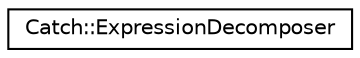 digraph "Graphical Class Hierarchy"
{
  edge [fontname="Helvetica",fontsize="10",labelfontname="Helvetica",labelfontsize="10"];
  node [fontname="Helvetica",fontsize="10",shape=record];
  rankdir="LR";
  Node1 [label="Catch::ExpressionDecomposer",height=0.2,width=0.4,color="black", fillcolor="white", style="filled",URL="$df/d38/classCatch_1_1ExpressionDecomposer.html"];
}
